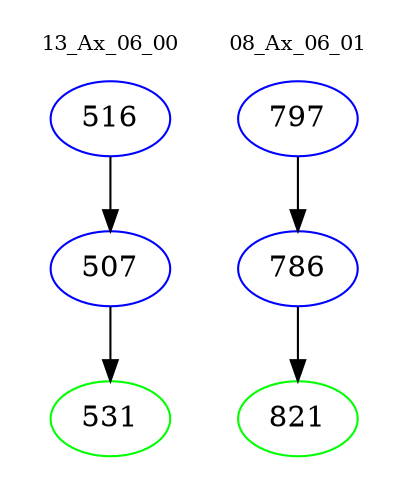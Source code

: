 digraph{
subgraph cluster_0 {
color = white
label = "13_Ax_06_00";
fontsize=10;
T0_516 [label="516", color="blue"]
T0_516 -> T0_507 [color="black"]
T0_507 [label="507", color="blue"]
T0_507 -> T0_531 [color="black"]
T0_531 [label="531", color="green"]
}
subgraph cluster_1 {
color = white
label = "08_Ax_06_01";
fontsize=10;
T1_797 [label="797", color="blue"]
T1_797 -> T1_786 [color="black"]
T1_786 [label="786", color="blue"]
T1_786 -> T1_821 [color="black"]
T1_821 [label="821", color="green"]
}
}
